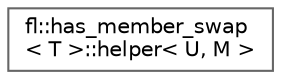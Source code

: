 digraph "Graphical Class Hierarchy"
{
 // INTERACTIVE_SVG=YES
 // LATEX_PDF_SIZE
  bgcolor="transparent";
  edge [fontname=Helvetica,fontsize=10,labelfontname=Helvetica,labelfontsize=10];
  node [fontname=Helvetica,fontsize=10,shape=box,height=0.2,width=0.4];
  rankdir="LR";
  Node0 [id="Node000000",label="fl::has_member_swap\l\< T \>::helper\< U, M \>",height=0.2,width=0.4,color="grey40", fillcolor="white", style="filled",URL="$db/d1f/structfl_1_1has__member__swap.html#da/da1/structfl_1_1has__member__swap_1_1helper",tooltip=" "];
}
